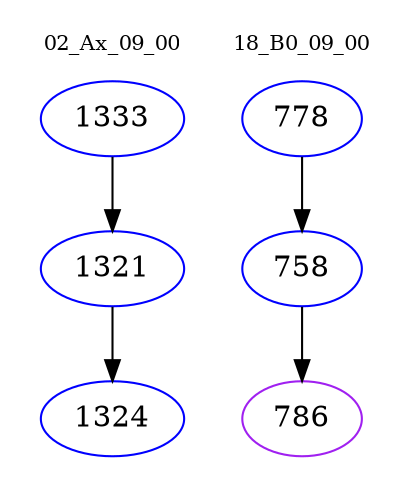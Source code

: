 digraph{
subgraph cluster_0 {
color = white
label = "02_Ax_09_00";
fontsize=10;
T0_1333 [label="1333", color="blue"]
T0_1333 -> T0_1321 [color="black"]
T0_1321 [label="1321", color="blue"]
T0_1321 -> T0_1324 [color="black"]
T0_1324 [label="1324", color="blue"]
}
subgraph cluster_1 {
color = white
label = "18_B0_09_00";
fontsize=10;
T1_778 [label="778", color="blue"]
T1_778 -> T1_758 [color="black"]
T1_758 [label="758", color="blue"]
T1_758 -> T1_786 [color="black"]
T1_786 [label="786", color="purple"]
}
}
